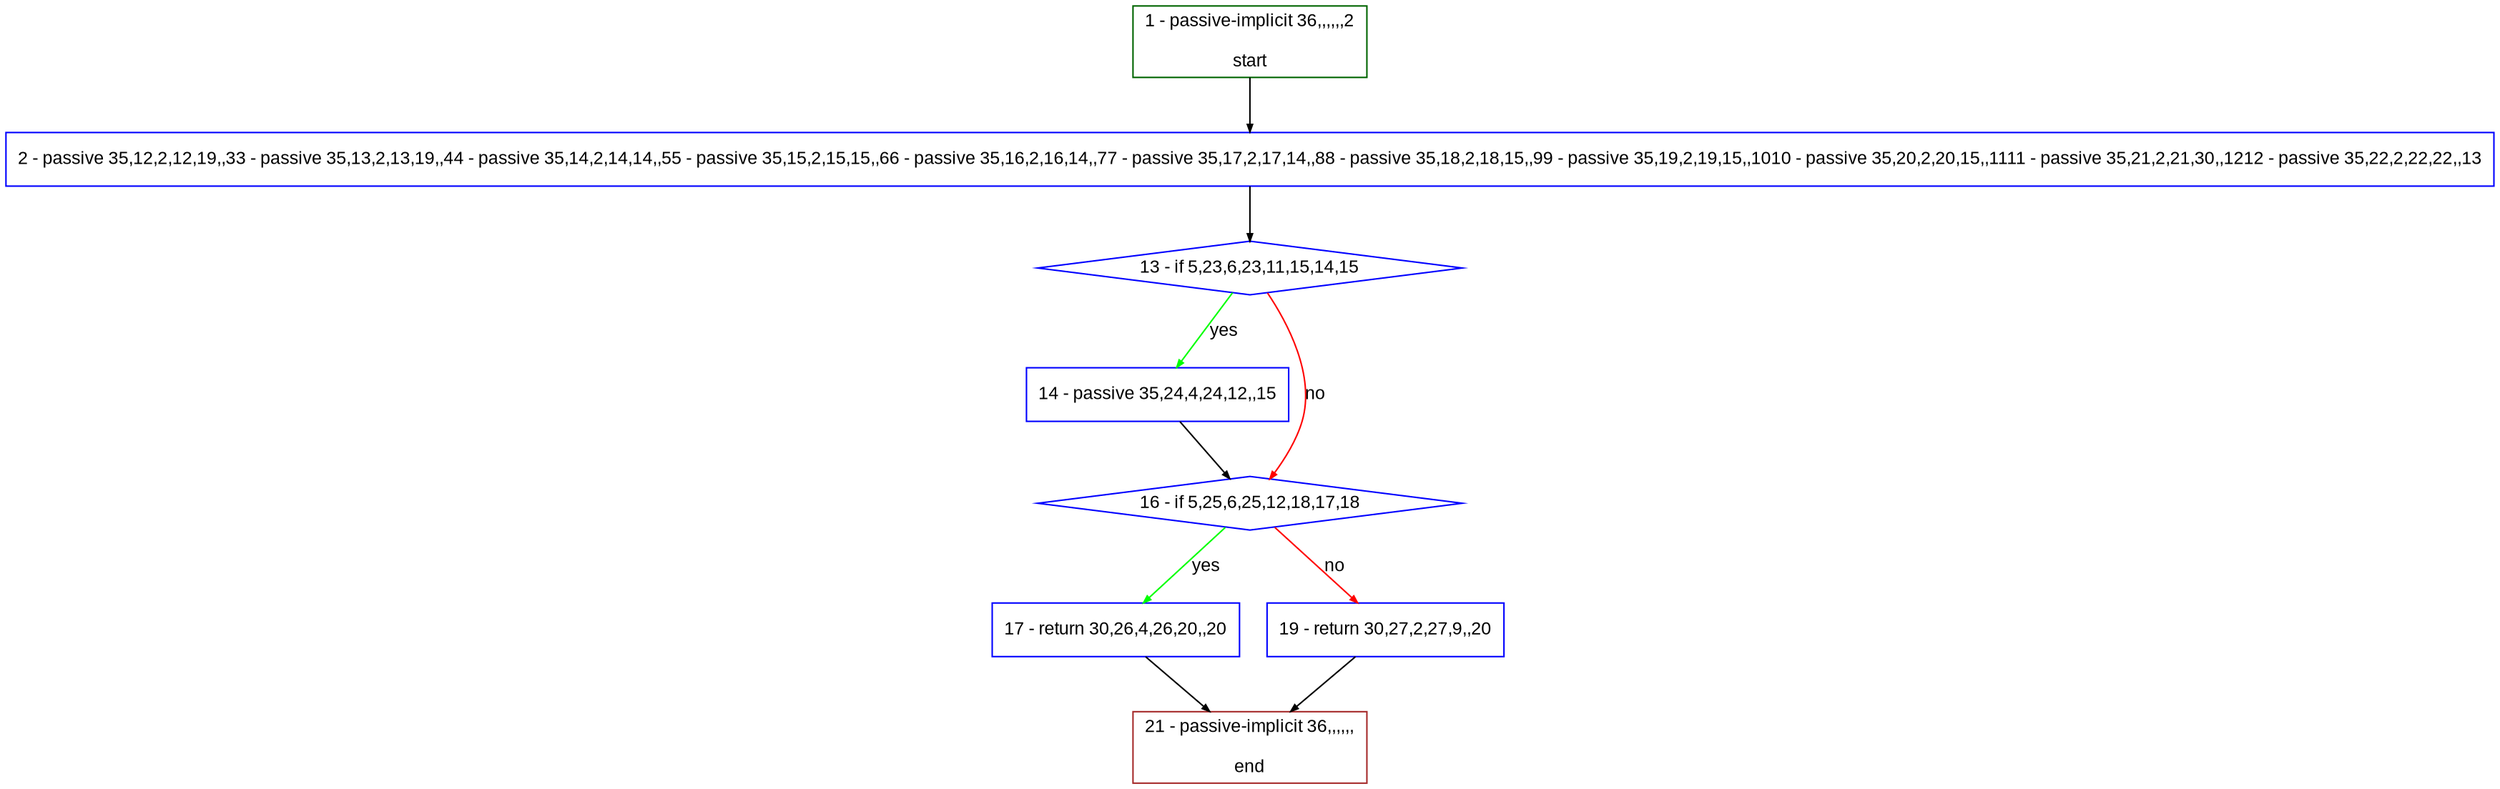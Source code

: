 digraph "" {
  graph [bgcolor="white", fillcolor="#FFFFCC", pack="true", packmode="clust", fontname="Arial", label="", fontsize="12", compound="true", style="rounded,filled"];
  node [node_initialized="no", fillcolor="white", fontname="Arial", label="", color="grey", fontsize="12", fixedsize="false", compound="true", shape="rectangle", style="filled"];
  edge [arrowtail="none", lhead="", fontcolor="black", fontname="Arial", label="", color="black", fontsize="12", arrowhead="normal", arrowsize="0.5", compound="true", ltail="", dir="forward"];
  __N1 [fillcolor="#ffffff", label="2 - passive 35,12,2,12,19,,33 - passive 35,13,2,13,19,,44 - passive 35,14,2,14,14,,55 - passive 35,15,2,15,15,,66 - passive 35,16,2,16,14,,77 - passive 35,17,2,17,14,,88 - passive 35,18,2,18,15,,99 - passive 35,19,2,19,15,,1010 - passive 35,20,2,20,15,,1111 - passive 35,21,2,21,30,,1212 - passive 35,22,2,22,22,,13", color="#0000ff", shape="box", style="filled"];
  __N2 [fillcolor="#ffffff", label="1 - passive-implicit 36,,,,,,2\n\nstart", color="#006400", shape="box", style="filled"];
  __N3 [fillcolor="#ffffff", label="13 - if 5,23,6,23,11,15,14,15", color="#0000ff", shape="diamond", style="filled"];
  __N4 [fillcolor="#ffffff", label="14 - passive 35,24,4,24,12,,15", color="#0000ff", shape="box", style="filled"];
  __N5 [fillcolor="#ffffff", label="16 - if 5,25,6,25,12,18,17,18", color="#0000ff", shape="diamond", style="filled"];
  __N6 [fillcolor="#ffffff", label="17 - return 30,26,4,26,20,,20", color="#0000ff", shape="box", style="filled"];
  __N7 [fillcolor="#ffffff", label="19 - return 30,27,2,27,9,,20", color="#0000ff", shape="box", style="filled"];
  __N8 [fillcolor="#ffffff", label="21 - passive-implicit 36,,,,,,\n\nend", color="#a52a2a", shape="box", style="filled"];
  __N2 -> __N1 [arrowtail="none", color="#000000", label="", arrowhead="normal", dir="forward"];
  __N1 -> __N3 [arrowtail="none", color="#000000", label="", arrowhead="normal", dir="forward"];
  __N3 -> __N4 [arrowtail="none", color="#00ff00", label="yes", arrowhead="normal", dir="forward"];
  __N3 -> __N5 [arrowtail="none", color="#ff0000", label="no", arrowhead="normal", dir="forward"];
  __N4 -> __N5 [arrowtail="none", color="#000000", label="", arrowhead="normal", dir="forward"];
  __N5 -> __N6 [arrowtail="none", color="#00ff00", label="yes", arrowhead="normal", dir="forward"];
  __N5 -> __N7 [arrowtail="none", color="#ff0000", label="no", arrowhead="normal", dir="forward"];
  __N6 -> __N8 [arrowtail="none", color="#000000", label="", arrowhead="normal", dir="forward"];
  __N7 -> __N8 [arrowtail="none", color="#000000", label="", arrowhead="normal", dir="forward"];
}
